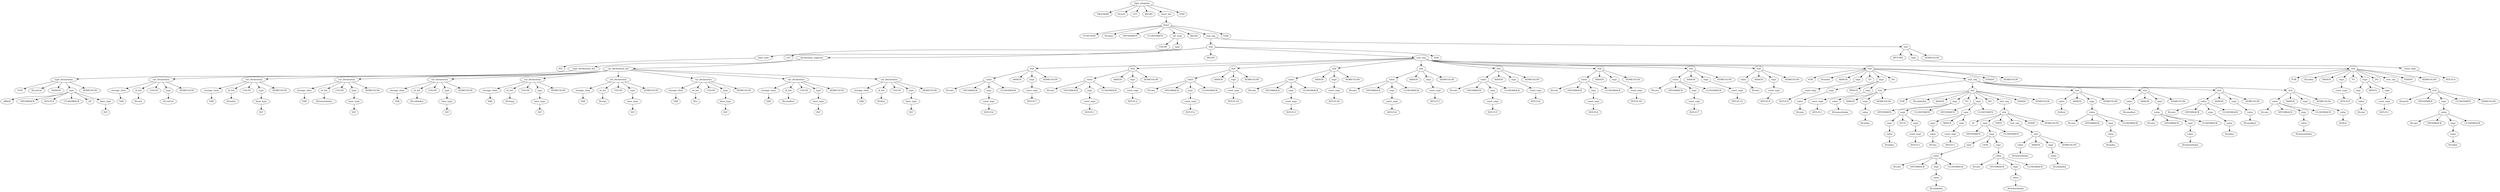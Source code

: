 strict digraph{ordering=out;
105553147347344[label="ID:lowestIndex"]
105553147347408[label="CLOSEPAREN"]
105553147347472[label="THEN"]
105553147347536[label="ASSIGN"]
105553147347600[label="ID:subIndex"]
105553147347664[label="SEMICOLON"]
105553147347728[label="ENDIF"]
105553147347856[label="SEMICOLON"]
105553147347920[label="ENDDO"]
105553147347984[label="SEMICOLON"]
105553147348048[label="ID:first"]
105553147348112[label="ASSIGN"]
105553147348176[label="ID:cats"]
105553147348240[label="OPENBRACK"]
105553147348304[label="ID:index"]
105553147348368[label="CLOSEBRACK"]
105553147348432[label="SEMICOLON"]
105553147348496[label="ID:smallest"]
105553147348560[label="ASSIGN"]
105553147348624[label="ID:cats"]
105553147348688[label="OPENBRACK"]
105553147348752[label="ID:lowestIndex"]
105553147348816[label="CLOSEBRACK"]
105553147348880[label="SEMICOLON"]
105553147349008[label="ID:cats"]
105553147349072[label="OPENBRACK"]
105553147349136[label="ID:index"]
105553147349200[label="CLOSEBRACK"]
105553147349264[label="ASSIGN"]
105553147349328[label="ID:smallest"]
105553147349392[label="SEMICOLON"]
105553147349456[label="ID:cats"]
105553147349520[label="OPENBRACK"]
105553147349584[label="ID:lowestIndex"]
105553147349648[label="CLOSEBRACK"]
105553147349712[label="ASSIGN"]
105553147349776[label="ID:first"]
105553147349840[label="SEMICOLON"]
105553147349904[label="ENDDO"]
105553147349968[label="SEMICOLON"]
105553147350032[label="FOR"]
105553147350096[label="ID:index"]
105553147350160[label="ASSIGN"]
105553147350224[label="INTLIT:0"]
105553147350288[label="TO"]
105553147350352[label="SEMICOLON"]
105553147350416[label="ID:size"]
105553147350480[label="MINUS"]
105553147350544[label="INTLIT:1"]
105553147350608[label="DO"]
105553147350736[label="ID:printi"]
105553147350864[label="OPENPAREN"]
105553147350928[label="ID:cats"]
105553147350992[label="OPENBRACK"]
105553147351056[label="ID:index"]
105553147351120[label="CLOSEBRACK"]
105553147351184[label="CLOSEPAREN"]
105553147351248[label="SEMICOLON"]
105553147351376[label="ENDDO"]
105553147351440[label="END"]
105553147351568[label="RETURN"]
105553147351632[label="INTLIT:0"]
105553147351696[label="SEMICOLON"]
105553147351760[label="END"]
105553147351824[label="END"]
105553147367120[label="PROGRAM"]
105553147367184[label="ID:sort"]
105553147367248[label="LET"]
105553147367312[label="FUNCTION"]
105553147367440[label="BEGIN"]
105553147367568[label="ID:main"]
105553147367632[label="OPENPAREN"]
105553147367696[label="CLOSEPAREN"]
105553147367824[label="COLON"]
105553147367952[label="INT"]
105553147368016[label="BEGIN"]
105553147368080[label="LET"]
105553147368144[label="TYPE"]
105553147368208[label="ID:catList"]
105553147368272[label="TASSIGN"]
105553147368336[label="ARRAY"]
105553147368400[label="OPENBRACK"]
105553147368464[label="INTLIT:8"]
105553147368528[label="CLOSEBRACK"]
105553147368592[label="OF"]
105553147368720[label="INT"]
105553147368784[label="SEMICOLON"]
105553147368912[label="VAR"]
105553147368976[label="ID:cats"]
105553147369040[label="COLON"]
105553147369104[label="ID:catList"]
105553147369232[label="SEMICOLON"]
105553147369360[label="VAR"]
105553147369424[label="ID:index"]
105553147369488[label="COLON"]
105553147369552[label="INT"]
105553147369680[label="SEMICOLON"]
105553147369744[label="VAR"]
105553147369808[label="ID:lowestIndex"]
105553147369872[label="COLON"]
105553147369936[label="INT"]
105553147370064[label="SEMICOLON"]
105553147370128[label="VAR"]
105553147370192[label="ID:subIndex"]
105553147370256[label="COLON"]
105553147370320[label="INT"]
105553147370448[label="SEMICOLON"]
105553147370512[label="VAR"]
105553147370576[label="VAR"]
105553147370640[label="ID:temp"]
105553147370704[label="COLON"]
105553147370768[label="INT"]
105553147370896[label="SEMICOLON"]
105553147370960[label="VAR"]
105553147371024[label="ID:size"]
105553147371088[label="COLON"]
105553147371152[label="INT"]
105553147371280[label="SEMICOLON"]
105553147371344[label="VAR"]
105553147371408[label="ID:x"]
105553147371472[label="COLON"]
105553147371536[label="INT"]
105553147371664[label="SEMICOLON"]
105553147371728[label="VAR"]
105553147371792[label="ID:smallest"]
105553147371856[label="COLON"]
105553147371920[label="INT"]
105553147372048[label="SEMICOLON"]
105553147372112[label="ID:first"]
105553147372176[label="COLON"]
105553147372240[label="INT"]
105553147372368[label="SEMICOLON"]
105553147372432[label="BEGIN"]
105553147372496[label="OPENBRACK"]
105553147372560[label="INTLIT:0"]
105553147372624[label="ID:cats"]
105553147372688[label="DO"]
105553147372752[label="ID:lowestIndex"]
105553147372816[label="ASSIGN"]
105553147372880[label="FOR"]
105553147372944[label="ID:index"]
105553147373008[label="SEMICOLON"]
105553147373072[label="OPENBRACK"]
105553147373136[label="CLOSEBRACK"]
105553147373200[label="ID:cats"]
105553147373264[label="SEMICOLON"]
105553147373328[label="ASSIGN"]
105553147373392[label="INTLIT:7"]
105553147373456[label="INTLIT:1"]
105553147373520[label="CLOSEBRACK"]
105553147373584[label="ASSIGN"]
105553147373648[label="INTLIT:2"]
105553147373712[label="SEMICOLON"]
105553147373776[label="ID:cats"]
105553147373840[label="OPENBRACK"]
105553147373904[label="INTLIT:2"]
105553147373968[label="CLOSEBRACK"]
105553147374032[label="ASSIGN"]
105553147374096[label="INTLIT:10"]
105553147374160[label="SEMICOLON"]
105553147374224[label="ID:cats"]
105553147374288[label="OPENBRACK"]
105553147374352[label="INTLIT:3"]
105553147374416[label="CLOSEBRACK"]
105553147374480[label="ASSIGN"]
105553147374544[label="INTLIT:20"]
105553147374608[label="SEMICOLON"]
105553147374672[label="ID:size"]
105553147374736[label="ID:cats"]
105553147374800[label="OPENBRACK"]
105553147374864[label="INTLIT:4"]
105553147374928[label="CLOSEBRACK"]
105553147374992[label="ASSIGN"]
105553147375056[label="INTLIT:5"]
105553147375120[label="SEMICOLON"]
105553147375184[label="ID:cats"]
105553147375248[label="OPENBRACK"]
105553147375312[label="INTLIT:5"]
105553147375376[label="CLOSEBRACK"]
105553147375440[label="ASSIGN"]
105553147375504[label="INTLIT:6"]
105553147375568[label="SEMICOLON"]
105553147375632[label="ID:cats"]
105553147375696[label="OPENBRACK"]
105553147375760[label="INTLIT:6"]
105553147375824[label="CLOSEBRACK"]
105553147375888[label="ASSIGN"]
105553147375952[label="INTLIT:44"]
105553147376016[label="SEMICOLON"]
105553147376080[label="ID:cats"]
105553147376144[label="OPENBRACK"]
105553147376208[label="INTLIT:7"]
105553147376272[label="CLOSEBRACK"]
105553147376336[label="ASSIGN"]
105553147376400[label="INTLIT:33"]
105553147376464[label="SEMICOLON"]
105553147376528[label="ASSIGN"]
105553147376592[label="INTLIT:8"]
105553147376656[label="SEMICOLON"]
105553147376720[label="FOR"]
105553147376784[label="ID:index"]
105553147376848[label="ASSIGN"]
105553147376912[label="INTLIT:0"]
105553147376976[label="TO"]
105553147377104[label="ID:size"]
105553147377552[label="MINUS"]
105553147377616[label="INTLIT:1"]
105553147378064[label="ID:subIndex"]
105553147378128[label="ASSIGN"]
105553147378192[label="OPENPAREN"]
105553147378256[label="ID:index"]
105553147378320[label="PLUS"]
105553147378384[label="INTLIT:1"]
105553147378448[label="CLOSEPAREN"]
105553147378512[label="TO"]
105553147378640[label="OPENPAREN"]
105553147378704[label="ID:size"]
105553147378768[label="MINUS"]
105553147378832[label="INTLIT:1"]
105553147378896[label="CLOSEPAREN"]
105553147378960[label="DO"]
105553147379024[label="IF"]
105553147379088[label="ID:cats"]
105553147379152[label="OPENPAREN"]
105553147379216[label="OPENBRACK"]
105553147379280[label="ID:subIndex"]
105553147379344[label="CLOSEBRACK"]
105553147379408[label="LESS"]
105553147379472[label="ID:cats"]
105553147379536[label="OPENBRACK"]
105553147379600[label="ID:lowestIndex"]
105553147379664[label="CLOSEBRACK"]
105553153721776[label="id_list"]
105553153721888[label="id_list"]
105553153722000[label="id_list"]
105553153722112[label="id_list"]
105553153722224[label="id_list"]
105553153722336[label="id_list"]
105553153722448[label="id_list"]
105553153722560[label="id_list"]
105553153722672[label="id_list"]
105553153722784[label="stat"]
105553162027008[label="stat"]
105553162027088[label="expr"]
105553162027248[label="const_expr"]
105553162027328[label="expr"]
105553162027488[label="value"]
105553162027568[label="expr"]
105553162027648[label="expr"]
105553162027808[label="const_expr"]
105553162027888[label="stat_seq"]
105553162028048[label="stat"]
105553162028208[label="value"]
105553162028288[label="expr"]
105553162028448[label="value"]
105553162028608[label="stat"]
105553162028688[label="expr"]
105553162028768[label="expr"]
105553162028928[label="value"]
105553162029008[label="expr"]
105553162029088[label="expr"]
105553162029248[label="const_expr"]
105553162029328[label="expr"]
105553162029408[label="expr"]
105553162029568[label="value"]
105553162029648[label="expr"]
105553162029728[label="expr"]
105553162029888[label="const_expr"]
105553162029968[label="stat_seq"]
105553162031888[label="expr"]
105553162031968[label="expr"]
105553162032048[label="stat"]
105553162032288[label="value"]
105553162032368[label="expr"]
105553162032688[label="expr"]
105553162032928[label="value"]
105553162033088[label="expr"]
105553162033248[label="value"]
105553162033328[label="expr"]
105553162033488[label="value"]
105553162033568[label="stat_seq"]
105553162033728[label="stat"]
105553162033888[label="value"]
105553162033968[label="expr"]
105553162034128[label="value"]
105553162034288[label="stat"]
105553162034448[label="value"]
105553162034528[label="expr"]
105553162034688[label="value"]
105553162034768[label="expr"]
105553162034928[label="value"]
105553162035088[label="stat"]
105553162035248[label="value"]
105553162035328[label="expr"]
105553162035488[label="value"]
105553162035568[label="expr"]
105553162035728[label="value"]
105553162035888[label="stat"]
105553162036048[label="value"]
105553162036128[label="expr"]
105553162036288[label="value"]
105553162036368[label="expr"]
105553162036528[label="value"]
105553162036688[label="stat"]
105553162036848[label="value"]
105553162036928[label="expr"]
105553162037088[label="value"]
105553162037168[label="expr"]
105553162037328[label="value"]
105553162037488[label="stat"]
105553162037568[label="expr"]
105553162037728[label="const_expr"]
105553162037808[label="expr"]
105553162037968[label="value"]
105553162038048[label="expr"]
105553162038128[label="expr"]
105553162038288[label="const_expr"]
105553162038368[label="stat_seq"]
105553162038528[label="expr"]
105553162038608[label="value"]
105553162038768[label="expr"]
105553162038928[label="value"]
105553162039088[label="stat"]
105553162039168[label="expr"]
105553162039248[label="const_expr"]
105553162043872[label="tiger_program"]
105553162044192[label="funct_list"]
105553162044272[label="funct"]
105553162044352[label="ret_type"]
105553162044512[label="type"]
105553162044672[label="base_type"]
105553162044752[label="stat_seq"]
105553162045072[label="stat"]
105553162045152[label="declaration_segment"]
105553162045232[label="type_declaration_list"]
105553162045312[label="type_declaration"]
105553162045472[label="type"]
105553162045632[label="base_type"]
105553162045712[label="var_declaration_list"]
105553162045792[label="var_declaration"]
105553162045952[label="storage_class"]
105553162046112[label="type"]
105553162046352[label="var_declaration"]
105553162046512[label="storage_class"]
105553162046672[label="type"]
105553162046832[label="base_type"]
105553162047072[label="var_declaration"]
105553162047232[label="storage_class"]
105553162047392[label="type"]
105553162047552[label="base_type"]
105553162047792[label="var_declaration"]
105553162047952[label="storage_class"]
105553162048112[label="type"]
105553162048272[label="base_type"]
105553162048512[label="var_declaration"]
105553162048672[label="storage_class"]
105553162048832[label="type"]
105553162048992[label="base_type"]
105553162049232[label="var_declaration"]
105553162049392[label="storage_class"]
105553162049552[label="type"]
105553162049712[label="base_type"]
105553162049952[label="var_declaration"]
105553162050112[label="storage_class"]
105553162050272[label="type"]
105553162050432[label="base_type"]
105553162050672[label="var_declaration"]
105553162050832[label="storage_class"]
105553162050992[label="type"]
105553162051152[label="base_type"]
105553162051392[label="var_declaration"]
105553162051552[label="storage_class"]
105553162051712[label="type"]
105553162051872[label="base_type"]
105553162052112[label="stat_seq"]
105553162052752[label="stat"]
105553162052912[label="value"]
105553162052992[label="expr"]
105553162053072[label="const_expr"]
105553162053232[label="expr"]
105553162053392[label="const_expr"]
105553162053632[label="stat"]
105553162053712[label="value"]
105553162053792[label="expr"]
105553162053952[label="const_expr"]
105553162054032[label="expr"]
105553162054192[label="const_expr"]
105553162054352[label="stat"]
105553162054512[label="value"]
105553162054592[label="expr"]
105553162054752[label="const_expr"]
105553162054832[label="expr"]
105553162054992[label="const_expr"]
105553162055152[label="stat"]
105553162055312[label="value"]
105553162055392[label="expr"]
105553162055552[label="const_expr"]
105553162055632[label="expr"]
105553162055792[label="const_expr"]
105553162055952[label="stat"]
105553162056112[label="value"]
105553162056192[label="expr"]
105553162056352[label="const_expr"]
105553162056432[label="expr"]
105553162056592[label="const_expr"]
105553162056752[label="stat"]
105553162056912[label="value"]
105553162056992[label="expr"]
105553162057152[label="const_expr"]
105553162057232[label="expr"]
105553162057392[label="const_expr"]
105553162057552[label="stat"]
105553162057712[label="value"]
105553162057792[label="expr"]
105553162057952[label="const_expr"]
105553162058032[label="expr"]
105553162058192[label="const_expr"]
105553162058352[label="stat"]
105553162058512[label="value"]
105553162058592[label="expr"]
105553162058752[label="const_expr"]
105553162058832[label="expr"]
105553162058992[label="const_expr"]
105553162059232[label="stat"]
105553162059312[label="value"]
105553162059392[label="expr"]
105553162059552[label="const_expr"]

105553162043872 -> 105553147367120
105553162043872 -> 105553147367184
105553162043872 -> 105553147367248
105553162043872 -> 105553147367440
105553162043872 -> 105553162044192
105553162043872 -> 105553147351824
105553162044192 -> 105553162044272
105553162044272 -> 105553147367312
105553162044272 -> 105553147367568
105553162044272 -> 105553147367632
105553162044272 -> 105553147367696
105553162044272 -> 105553162044352
105553162044272 -> 105553147368016
105553162044272 -> 105553162044752
105553162044272 -> 105553147351760
105553162044352 -> 105553147367824
105553162044352 -> 105553162044512
105553162044512 -> 105553162044672
105553162044672 -> 105553147367952
105553162044752 -> 105553162045072
105553162044752 -> 105553162039088
105553162045072 -> 105553147368080
105553162045072 -> 105553162045152
105553162045072 -> 105553147372432
105553162045072 -> 105553162052112
105553162045072 -> 105553147351440
105553162045152 -> 105553162045232
105553162045152 -> 105553162045712
105553162045232 -> 105553162045312
105553162045312 -> 105553147368144
105553162045312 -> 105553147368208
105553162045312 -> 105553147368272
105553162045312 -> 105553162045472
105553162045312 -> 105553147368784
105553162045472 -> 105553147368336
105553162045472 -> 105553147368400
105553162045472 -> 105553147368464
105553162045472 -> 105553147368528
105553162045472 -> 105553147368592
105553162045472 -> 105553162045632
105553162045632 -> 105553147368720
105553162045712 -> 105553162045792
105553162045712 -> 105553162046352
105553162045712 -> 105553162047072
105553162045712 -> 105553162047792
105553162045712 -> 105553162048512
105553162045712 -> 105553162049232
105553162045712 -> 105553162049952
105553162045712 -> 105553162050672
105553162045712 -> 105553162051392
105553162045792 -> 105553162045952
105553162045792 -> 105553153721776
105553162045792 -> 105553147369040
105553162045792 -> 105553162046112
105553162045792 -> 105553147369232
105553162045952 -> 105553147368912
105553153721776 -> 105553147368976
105553162046112 -> 105553147369104
105553162046352 -> 105553162046512
105553162046352 -> 105553153721888
105553162046352 -> 105553147369488
105553162046352 -> 105553162046672
105553162046352 -> 105553147369680
105553162046512 -> 105553147369360
105553153721888 -> 105553147369424
105553162046672 -> 105553162046832
105553162046832 -> 105553147369552
105553162047072 -> 105553162047232
105553162047072 -> 105553153722000
105553162047072 -> 105553147369872
105553162047072 -> 105553162047392
105553162047072 -> 105553147370064
105553162047232 -> 105553147369744
105553153722000 -> 105553147369808
105553162047392 -> 105553162047552
105553162047552 -> 105553147369936
105553162047792 -> 105553162047952
105553162047792 -> 105553153722112
105553162047792 -> 105553147370256
105553162047792 -> 105553162048112
105553162047792 -> 105553147370448
105553162047952 -> 105553147370128
105553153722112 -> 105553147370192
105553162048112 -> 105553162048272
105553162048272 -> 105553147370320
105553162048512 -> 105553162048672
105553162048512 -> 105553153722224
105553162048512 -> 105553147370704
105553162048512 -> 105553162048832
105553162048512 -> 105553147370896
105553162048672 -> 105553147370576
105553153722224 -> 105553147370640
105553162048832 -> 105553162048992
105553162048992 -> 105553147370768
105553162049232 -> 105553162049392
105553162049232 -> 105553153722336
105553162049232 -> 105553147371088
105553162049232 -> 105553162049552
105553162049232 -> 105553147371280
105553162049392 -> 105553147370960
105553153722336 -> 105553147371024
105553162049552 -> 105553162049712
105553162049712 -> 105553147371152
105553162049952 -> 105553162050112
105553162049952 -> 105553153722448
105553162049952 -> 105553147371472
105553162049952 -> 105553162050272
105553162049952 -> 105553147371664
105553162050112 -> 105553147371344
105553153722448 -> 105553147371408
105553162050272 -> 105553162050432
105553162050432 -> 105553147371536
105553162050672 -> 105553162050832
105553162050672 -> 105553153722560
105553162050672 -> 105553147371856
105553162050672 -> 105553162050992
105553162050672 -> 105553147372048
105553162050832 -> 105553147371728
105553153722560 -> 105553147371792
105553162050992 -> 105553162051152
105553162051152 -> 105553147371920
105553162051392 -> 105553162051552
105553162051392 -> 105553153722672
105553162051392 -> 105553147372176
105553162051392 -> 105553162051712
105553162051392 -> 105553147372368
105553162051552 -> 105553147370512
105553153722672 -> 105553147372112
105553162051712 -> 105553162051872
105553162051872 -> 105553147372240
105553162052112 -> 105553162052752
105553162052112 -> 105553162053632
105553162052112 -> 105553162054352
105553162052112 -> 105553162055152
105553162052112 -> 105553162055952
105553162052112 -> 105553162056752
105553162052112 -> 105553162057552
105553162052112 -> 105553162058352
105553162052112 -> 105553162059232
105553162052112 -> 105553162027008
105553162052112 -> 105553162037488
105553162052752 -> 105553162052912
105553162052752 -> 105553147373328
105553162052752 -> 105553162053232
105553162052752 -> 105553147373264
105553162052912 -> 105553147372624
105553162052912 -> 105553147372496
105553162052912 -> 105553162052992
105553162052912 -> 105553147373136
105553162052992 -> 105553162053072
105553162053072 -> 105553147372560
105553162053232 -> 105553162053392
105553162053392 -> 105553147373392
105553162053632 -> 105553162053712
105553162053632 -> 105553147373584
105553162053632 -> 105553162054032
105553162053632 -> 105553147373712
105553162053712 -> 105553147373200
105553162053712 -> 105553147373072
105553162053712 -> 105553162053792
105553162053712 -> 105553147373520
105553162053792 -> 105553162053952
105553162053952 -> 105553147373456
105553162054032 -> 105553162054192
105553162054192 -> 105553147373648
105553162054352 -> 105553162054512
105553162054352 -> 105553147374032
105553162054352 -> 105553162054832
105553162054352 -> 105553147374160
105553162054512 -> 105553147373776
105553162054512 -> 105553147373840
105553162054512 -> 105553162054592
105553162054512 -> 105553147373968
105553162054592 -> 105553162054752
105553162054752 -> 105553147373904
105553162054832 -> 105553162054992
105553162054992 -> 105553147374096
105553162055152 -> 105553162055312
105553162055152 -> 105553147374480
105553162055152 -> 105553162055632
105553162055152 -> 105553147374608
105553162055312 -> 105553147374224
105553162055312 -> 105553147374288
105553162055312 -> 105553162055392
105553162055312 -> 105553147374416
105553162055392 -> 105553162055552
105553162055552 -> 105553147374352
105553162055632 -> 105553162055792
105553162055792 -> 105553147374544
105553162055952 -> 105553162056112
105553162055952 -> 105553147374992
105553162055952 -> 105553162056432
105553162055952 -> 105553147375120
105553162056112 -> 105553147374736
105553162056112 -> 105553147374800
105553162056112 -> 105553162056192
105553162056112 -> 105553147374928
105553162056192 -> 105553162056352
105553162056352 -> 105553147374864
105553162056432 -> 105553162056592
105553162056592 -> 105553147375056
105553162056752 -> 105553162056912
105553162056752 -> 105553147375440
105553162056752 -> 105553162057232
105553162056752 -> 105553147375568
105553162056912 -> 105553147375184
105553162056912 -> 105553147375248
105553162056912 -> 105553162056992
105553162056912 -> 105553147375376
105553162056992 -> 105553162057152
105553162057152 -> 105553147375312
105553162057232 -> 105553162057392
105553162057392 -> 105553147375504
105553162057552 -> 105553162057712
105553162057552 -> 105553147375888
105553162057552 -> 105553162058032
105553162057552 -> 105553147376016
105553162057712 -> 105553147375632
105553162057712 -> 105553147375696
105553162057712 -> 105553162057792
105553162057712 -> 105553147375824
105553162057792 -> 105553162057952
105553162057952 -> 105553147375760
105553162058032 -> 105553162058192
105553162058192 -> 105553147375952
105553162058352 -> 105553162058512
105553162058352 -> 105553147376336
105553162058352 -> 105553162058832
105553162058352 -> 105553147376464
105553162058512 -> 105553147376080
105553162058512 -> 105553147376144
105553162058512 -> 105553162058592
105553162058512 -> 105553147376272
105553162058592 -> 105553162058752
105553162058752 -> 105553147376208
105553162058832 -> 105553162058992
105553162058992 -> 105553147376400
105553162059232 -> 105553162059312
105553162059232 -> 105553147376528
105553162059232 -> 105553162059392
105553162059232 -> 105553147376656
105553162059312 -> 105553147374672
105553162059392 -> 105553162059552
105553162059552 -> 105553147376592
105553162027008 -> 105553147376720
105553162027008 -> 105553147376784
105553162027008 -> 105553147376848
105553162027008 -> 105553162027088
105553162027008 -> 105553147376976
105553162027008 -> 105553162027568
105553162027008 -> 105553147372688
105553162027008 -> 105553162027888
105553162027008 -> 105553147349904
105553162027008 -> 105553147349968
105553162027088 -> 105553162027248
105553162027248 -> 105553147376912
105553162027568 -> 105553162027328
105553162027568 -> 105553147377552
105553162027568 -> 105553162027648
105553162027328 -> 105553162027488
105553162027488 -> 105553147377104
105553162027648 -> 105553162027808
105553162027808 -> 105553147377616
105553162027888 -> 105553162028048
105553162027888 -> 105553162028608
105553162027888 -> 105553162034288
105553162027888 -> 105553162035088
105553162027888 -> 105553162035888
105553162027888 -> 105553162036688
105553162028048 -> 105553162028208
105553162028048 -> 105553147372816
105553162028048 -> 105553162028288
105553162028048 -> 105553147373008
105553162028208 -> 105553147372752
105553162028288 -> 105553162028448
105553162028448 -> 105553147372944
105553162028608 -> 105553147372880
105553162028608 -> 105553147378064
105553162028608 -> 105553147378128
105553162028608 -> 105553162028688
105553162028608 -> 105553147378512
105553162028608 -> 105553162029328
105553162028608 -> 105553147378960
105553162028608 -> 105553162029968
105553162028608 -> 105553147347920
105553162028608 -> 105553147347984
105553162028688 -> 105553147378192
105553162028688 -> 105553162029008
105553162028688 -> 105553147378448
105553162029008 -> 105553162028768
105553162029008 -> 105553147378320
105553162029008 -> 105553162029088
105553162028768 -> 105553162028928
105553162028928 -> 105553147378256
105553162029088 -> 105553162029248
105553162029248 -> 105553147378384
105553162029328 -> 105553147378640
105553162029328 -> 105553162029648
105553162029328 -> 105553147378896
105553162029648 -> 105553162029408
105553162029648 -> 105553147378768
105553162029648 -> 105553162029728
105553162029408 -> 105553162029568
105553162029568 -> 105553147378704
105553162029728 -> 105553162029888
105553162029888 -> 105553147378832
105553162029968 -> 105553162032048
105553162032048 -> 105553147379024
105553162032048 -> 105553162031888
105553162032048 -> 105553147347472
105553162032048 -> 105553162033568
105553162032048 -> 105553147347728
105553162032048 -> 105553147347856
105553162031888 -> 105553147379152
105553162031888 -> 105553162033088
105553162031888 -> 105553147347408
105553162033088 -> 105553162031968
105553162033088 -> 105553147379408
105553162033088 -> 105553162032688
105553162031968 -> 105553162032288
105553162032288 -> 105553147379088
105553162032288 -> 105553147379216
105553162032288 -> 105553162032368
105553162032288 -> 105553147379344
105553162032368 -> 105553162032928
105553162032928 -> 105553147379280
105553162032688 -> 105553162033248
105553162033248 -> 105553147379472
105553162033248 -> 105553147379536
105553162033248 -> 105553162033328
105553162033248 -> 105553147379664
105553162033328 -> 105553162033488
105553162033488 -> 105553147379600
105553162033568 -> 105553162033728
105553162033728 -> 105553162033888
105553162033728 -> 105553147347536
105553162033728 -> 105553162033968
105553162033728 -> 105553147347664
105553162033888 -> 105553147347344
105553162033968 -> 105553162034128
105553162034128 -> 105553147347600
105553162034288 -> 105553162034448
105553162034288 -> 105553147348112
105553162034288 -> 105553162034528
105553162034288 -> 105553147348432
105553162034448 -> 105553147348048
105553162034528 -> 105553162034688
105553162034688 -> 105553147348176
105553162034688 -> 105553147348240
105553162034688 -> 105553162034768
105553162034688 -> 105553147348368
105553162034768 -> 105553162034928
105553162034928 -> 105553147348304
105553162035088 -> 105553162035248
105553162035088 -> 105553147348560
105553162035088 -> 105553162035328
105553162035088 -> 105553147348880
105553162035248 -> 105553147348496
105553162035328 -> 105553162035488
105553162035488 -> 105553147348624
105553162035488 -> 105553147348688
105553162035488 -> 105553162035568
105553162035488 -> 105553147348816
105553162035568 -> 105553162035728
105553162035728 -> 105553147348752
105553162035888 -> 105553162036048
105553162035888 -> 105553147349264
105553162035888 -> 105553162036368
105553162035888 -> 105553147349392
105553162036048 -> 105553147349008
105553162036048 -> 105553147349072
105553162036048 -> 105553162036128
105553162036048 -> 105553147349200
105553162036128 -> 105553162036288
105553162036288 -> 105553147349136
105553162036368 -> 105553162036528
105553162036528 -> 105553147349328
105553162036688 -> 105553162036848
105553162036688 -> 105553147349712
105553162036688 -> 105553162037168
105553162036688 -> 105553147349840
105553162036848 -> 105553147349456
105553162036848 -> 105553147349520
105553162036848 -> 105553162036928
105553162036848 -> 105553147349648
105553162036928 -> 105553162037088
105553162037088 -> 105553147349584
105553162037168 -> 105553162037328
105553162037328 -> 105553147349776
105553162037488 -> 105553147350032
105553162037488 -> 105553147350096
105553162037488 -> 105553147350160
105553162037488 -> 105553162037568
105553162037488 -> 105553147350288
105553162037488 -> 105553162038048
105553162037488 -> 105553147350608
105553162037488 -> 105553162038368
105553162037488 -> 105553147351376
105553162037488 -> 105553147350352
105553162037568 -> 105553162037728
105553162037728 -> 105553147350224
105553162038048 -> 105553162037808
105553162038048 -> 105553147350480
105553162038048 -> 105553162038128
105553162037808 -> 105553162037968
105553162037968 -> 105553147350416
105553162038128 -> 105553162038288
105553162038288 -> 105553147350544
105553162038368 -> 105553153722784
105553153722784 -> 105553147350736
105553153722784 -> 105553147350864
105553153722784 -> 105553162038528
105553153722784 -> 105553147351184
105553153722784 -> 105553147351248
105553162038528 -> 105553162038608
105553162038608 -> 105553147350928
105553162038608 -> 105553147350992
105553162038608 -> 105553162038768
105553162038608 -> 105553147351120
105553162038768 -> 105553162038928
105553162038928 -> 105553147351056
105553162039088 -> 105553147351568
105553162039088 -> 105553162039168
105553162039088 -> 105553147351696
105553162039168 -> 105553162039248
105553162039248 -> 105553147351632
}
